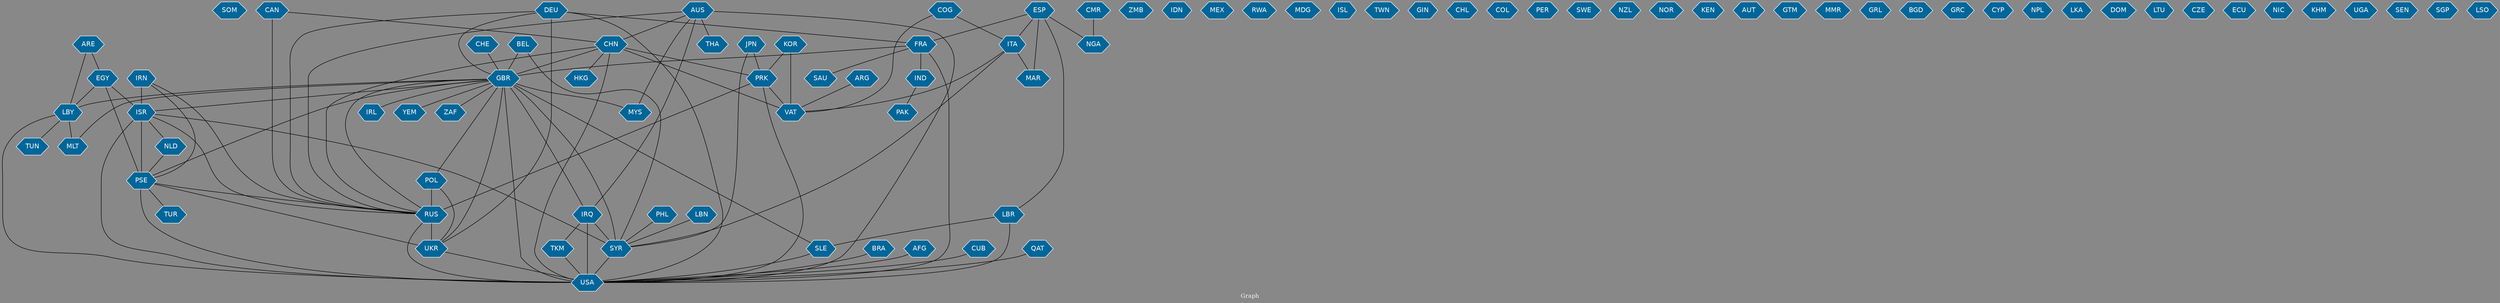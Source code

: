 // Countries together in item graph
graph {
	graph [bgcolor="#888888" fontcolor=white fontsize=12 label="Graph" outputorder=edgesfirst overlap=prism]
	node [color=white fillcolor="#006699" fontcolor=white fontname=Helvetica shape=hexagon style=filled]
	edge [arrowhead=open color=black fontcolor=white fontname=Courier fontsize=12]
		SOM [label=SOM]
		USA [label=USA]
		RUS [label=RUS]
		UKR [label=UKR]
		IRQ [label=IRQ]
		SYR [label=SYR]
		PHL [label=PHL]
		JPN [label=JPN]
		CHN [label=CHN]
		PSE [label=PSE]
		ITA [label=ITA]
		GBR [label=GBR]
		LBY [label=LBY]
		DEU [label=DEU]
		ZMB [label=ZMB]
		ISR [label=ISR]
		THA [label=THA]
		MYS [label=MYS]
		IDN [label=IDN]
		AUS [label=AUS]
		MEX [label=MEX]
		PRK [label=PRK]
		RWA [label=RWA]
		KOR [label=KOR]
		VAT [label=VAT]
		MDG [label=MDG]
		FRA [label=FRA]
		ISL [label=ISL]
		IND [label=IND]
		LBR [label=LBR]
		ZAF [label=ZAF]
		HKG [label=HKG]
		BRA [label=BRA]
		POL [label=POL]
		ESP [label=ESP]
		TWN [label=TWN]
		COG [label=COG]
		IRL [label=IRL]
		GIN [label=GIN]
		TUR [label=TUR]
		MAR [label=MAR]
		NLD [label=NLD]
		CHE [label=CHE]
		IRN [label=IRN]
		CAN [label=CAN]
		AFG [label=AFG]
		CHL [label=CHL]
		PAK [label=PAK]
		EGY [label=EGY]
		COL [label=COL]
		ARG [label=ARG]
		PER [label=PER]
		SWE [label=SWE]
		NZL [label=NZL]
		NOR [label=NOR]
		MLT [label=MLT]
		KEN [label=KEN]
		SAU [label=SAU]
		TUN [label=TUN]
		CMR [label=CMR]
		SLE [label=SLE]
		AUT [label=AUT]
		GTM [label=GTM]
		BEL [label=BEL]
		LBN [label=LBN]
		MMR [label=MMR]
		GRL [label=GRL]
		ARE [label=ARE]
		BGD [label=BGD]
		GRC [label=GRC]
		CUB [label=CUB]
		CYP [label=CYP]
		YEM [label=YEM]
		NPL [label=NPL]
		LKA [label=LKA]
		DOM [label=DOM]
		LTU [label=LTU]
		NGA [label=NGA]
		CZE [label=CZE]
		TKM [label=TKM]
		ECU [label=ECU]
		NIC [label=NIC]
		QAT [label=QAT]
		KHM [label=KHM]
		UGA [label=UGA]
		SEN [label=SEN]
		SGP [label=SGP]
		LSO [label=LSO]
			GBR -- MLT [weight=1]
			IRQ -- TKM [weight=1]
			AUS -- THA [weight=4]
			TKM -- USA [weight=1]
			NLD -- PSE [weight=1]
			ITA -- MAR [weight=1]
			LBY -- TUN [weight=1]
			CHN -- VAT [weight=2]
			SLE -- USA [weight=1]
			FRA -- IND [weight=3]
			DEU -- GBR [weight=2]
			AFG -- USA [weight=1]
			BRA -- USA [weight=1]
			CAN -- RUS [weight=2]
			ARG -- VAT [weight=1]
			AUS -- IRQ [weight=1]
			ISR -- NLD [weight=1]
			IRN -- ISR [weight=4]
			LBR -- USA [weight=3]
			CHN -- PRK [weight=1]
			LBY -- USA [weight=3]
			GBR -- PSE [weight=9]
			ARE -- EGY [weight=1]
			PRK -- USA [weight=2]
			KOR -- PRK [weight=3]
			DEU -- RUS [weight=3]
			CHN -- USA [weight=4]
			AUS -- USA [weight=1]
			QAT -- USA [weight=1]
			EGY -- PSE [weight=3]
			CHN -- GBR [weight=2]
			GBR -- YEM [weight=1]
			EGY -- ISR [weight=1]
			CHE -- GBR [weight=1]
			GBR -- ISR [weight=4]
			KOR -- VAT [weight=10]
			GBR -- LBY [weight=4]
			ITA -- SYR [weight=1]
			CHN -- RUS [weight=1]
			COG -- VAT [weight=1]
			CAN -- CHN [weight=1]
			JPN -- PRK [weight=1]
			GBR -- IRL [weight=1]
			GBR -- SLE [weight=1]
			FRA -- SAU [weight=2]
			LBN -- SYR [weight=1]
			UKR -- USA [weight=2]
			PSE -- USA [weight=2]
			IRQ -- SYR [weight=4]
			ISR -- USA [weight=1]
			GBR -- RUS [weight=4]
			IRN -- PSE [weight=1]
			ARE -- LBY [weight=1]
			BEL -- GBR [weight=1]
			GBR -- IRQ [weight=12]
			GBR -- SYR [weight=3]
			CMR -- NGA [weight=2]
			IRN -- RUS [weight=1]
			FRA -- USA [weight=3]
			DEU -- FRA [weight=2]
			ISR -- PSE [weight=109]
			COG -- ITA [weight=1]
			IND -- PAK [weight=2]
			FRA -- GBR [weight=2]
			ESP -- FRA [weight=1]
			ESP -- ITA [weight=1]
			ESP -- LBR [weight=1]
			PHL -- SYR [weight=4]
			LBY -- MLT [weight=1]
			RUS -- UKR [weight=73]
			LBR -- SLE [weight=1]
			GBR -- POL [weight=1]
			POL -- RUS [weight=5]
			EGY -- LBY [weight=2]
			ESP -- NGA [weight=1]
			GBR -- USA [weight=10]
			GBR -- ZAF [weight=1]
			ISR -- RUS [weight=1]
			SYR -- USA [weight=11]
			DEU -- UKR [weight=5]
			PSE -- RUS [weight=1]
			PSE -- TUR [weight=2]
			ISR -- SYR [weight=1]
			IRQ -- USA [weight=36]
			JPN -- SYR [weight=1]
			BEL -- SYR [weight=1]
			GBR -- UKR [weight=3]
			AUS -- RUS [weight=1]
			ITA -- VAT [weight=1]
			RUS -- USA [weight=5]
			DEU -- USA [weight=2]
			CUB -- USA [weight=1]
			ESP -- MAR [weight=2]
			POL -- UKR [weight=1]
			PSE -- UKR [weight=1]
			PRK -- VAT [weight=1]
			PRK -- RUS [weight=2]
			AUS -- CHN [weight=1]
			GBR -- MYS [weight=2]
			CHN -- HKG [weight=2]
			AUS -- MYS [weight=2]
}